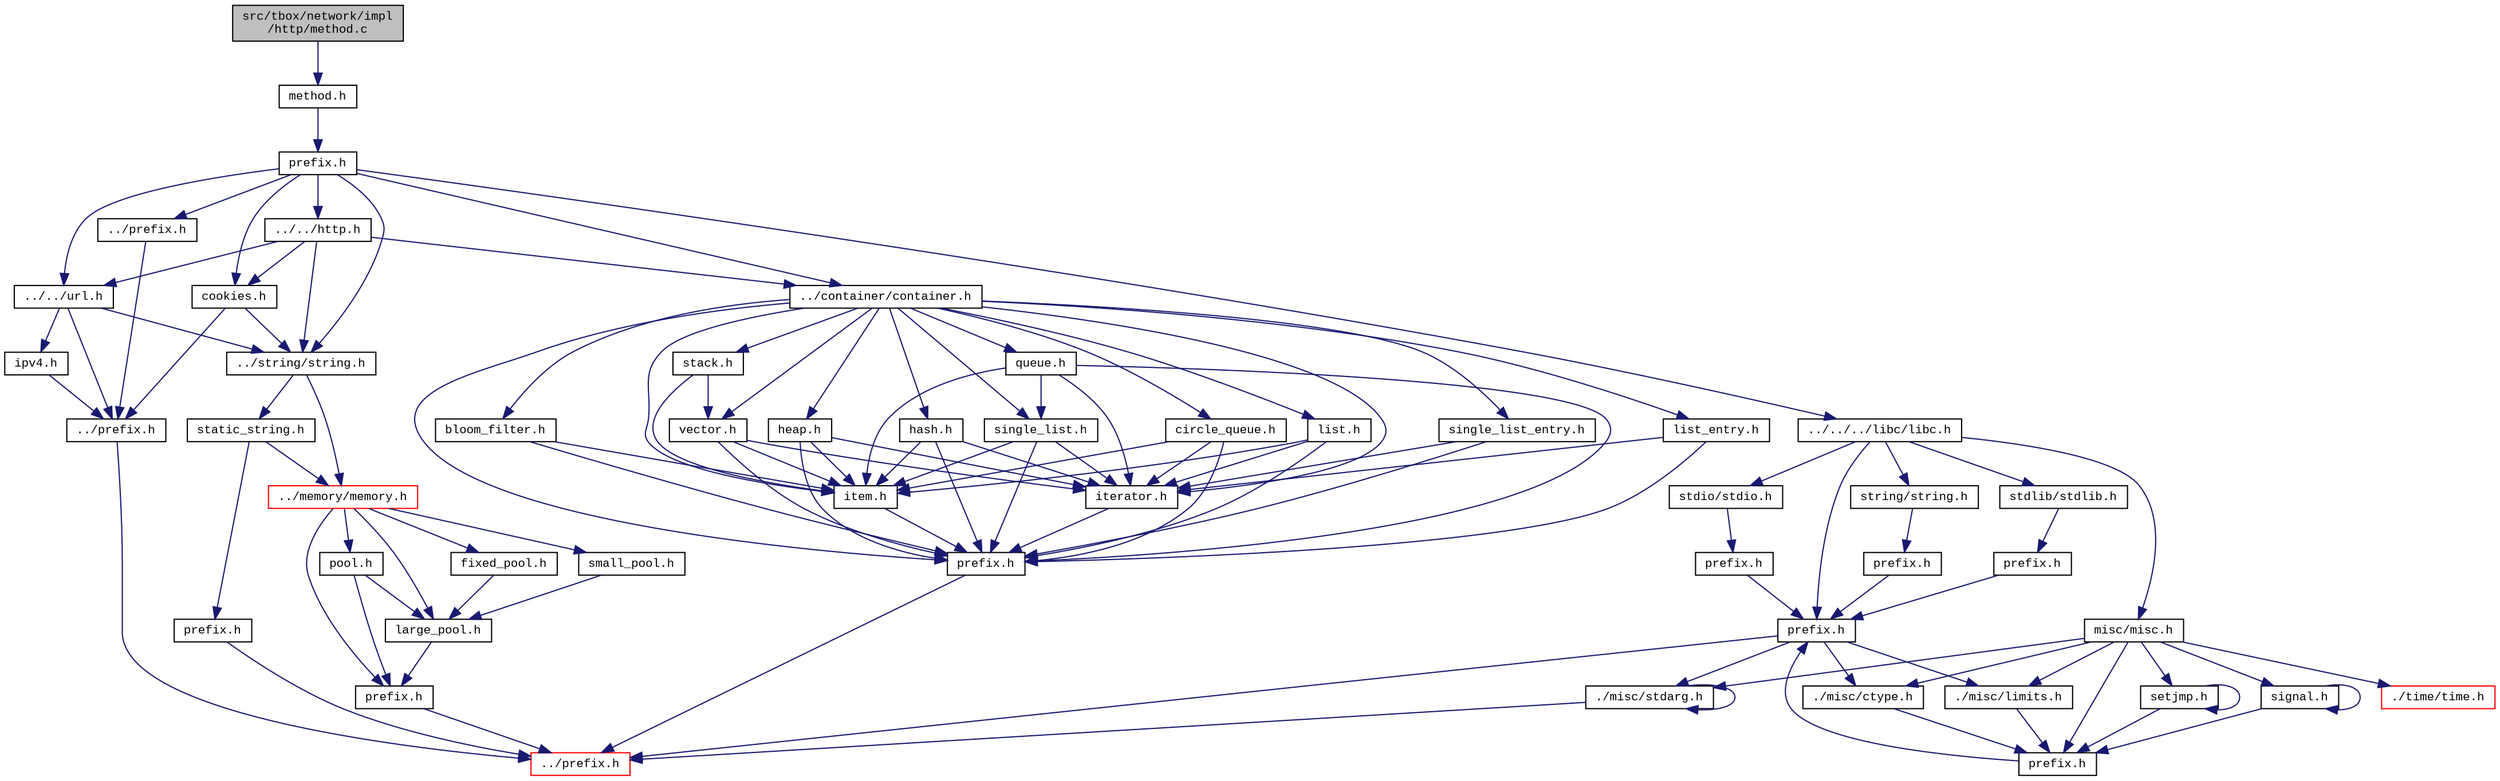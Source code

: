 digraph "src/tbox/network/impl/http/method.c"
{
  edge [fontname="CourierNew",fontsize="10",labelfontname="CourierNew",labelfontsize="10"];
  node [fontname="CourierNew",fontsize="10",shape=record];
  Node1 [label="src/tbox/network/impl\l/http/method.c",height=0.2,width=0.4,color="black", fillcolor="grey75", style="filled" fontcolor="black"];
  Node1 -> Node2 [color="midnightblue",fontsize="10",style="solid",fontname="CourierNew"];
  Node2 [label="method.h",height=0.2,width=0.4,color="black", fillcolor="white", style="filled",URL="$db/d0a/method_8h.html"];
  Node2 -> Node3 [color="midnightblue",fontsize="10",style="solid",fontname="CourierNew"];
  Node3 [label="prefix.h",height=0.2,width=0.4,color="black", fillcolor="white", style="filled",URL="$d7/d64/network_2impl_2http_2prefix_8h_source.html"];
  Node3 -> Node4 [color="midnightblue",fontsize="10",style="solid",fontname="CourierNew"];
  Node4 [label="../prefix.h",height=0.2,width=0.4,color="black", fillcolor="white", style="filled",URL="$d3/d98/network_2impl_2prefix_8h_source.html"];
  Node4 -> Node5 [color="midnightblue",fontsize="10",style="solid",fontname="CourierNew"];
  Node5 [label="../prefix.h",height=0.2,width=0.4,color="black", fillcolor="white", style="filled",URL="$d2/df3/network_2prefix_8h_source.html"];
  Node5 -> Node6 [color="midnightblue",fontsize="10",style="solid",fontname="CourierNew"];
  Node6 [label="../prefix.h",height=0.2,width=0.4,color="red", fillcolor="white", style="filled",URL="$df/d5c/prefix_8h_source.html"];
  Node3 -> Node7 [color="midnightblue",fontsize="10",style="solid",fontname="CourierNew"];
  Node7 [label="../../url.h",height=0.2,width=0.4,color="black", fillcolor="white", style="filled",URL="$d9/d0e/network_2url_8h_source.html"];
  Node7 -> Node5 [color="midnightblue",fontsize="10",style="solid",fontname="CourierNew"];
  Node7 -> Node8 [color="midnightblue",fontsize="10",style="solid",fontname="CourierNew"];
  Node8 [label="ipv4.h",height=0.2,width=0.4,color="black", fillcolor="white", style="filled",URL="$d7/d19/ipv4_8h.html"];
  Node8 -> Node5 [color="midnightblue",fontsize="10",style="solid",fontname="CourierNew"];
  Node7 -> Node9 [color="midnightblue",fontsize="10",style="solid",fontname="CourierNew"];
  Node9 [label="../string/string.h",height=0.2,width=0.4,color="black", fillcolor="white", style="filled",URL="$d8/d2b/string_2string_8h_source.html"];
  Node9 -> Node10 [color="midnightblue",fontsize="10",style="solid",fontname="CourierNew"];
  Node10 [label="static_string.h",height=0.2,width=0.4,color="black", fillcolor="white", style="filled",URL="$df/dcf/static__string_8h.html"];
  Node10 -> Node11 [color="midnightblue",fontsize="10",style="solid",fontname="CourierNew"];
  Node11 [label="prefix.h",height=0.2,width=0.4,color="black", fillcolor="white", style="filled",URL="$d9/da1/string_2prefix_8h_source.html"];
  Node11 -> Node6 [color="midnightblue",fontsize="10",style="solid",fontname="CourierNew"];
  Node10 -> Node12 [color="midnightblue",fontsize="10",style="solid",fontname="CourierNew"];
  Node12 [label="../memory/memory.h",height=0.2,width=0.4,color="red", fillcolor="white", style="filled",URL="$dd/d7b/memory_2memory_8h_source.html"];
  Node12 -> Node13 [color="midnightblue",fontsize="10",style="solid",fontname="CourierNew"];
  Node13 [label="prefix.h",height=0.2,width=0.4,color="black", fillcolor="white", style="filled",URL="$d0/dad/memory_2prefix_8h_source.html"];
  Node13 -> Node6 [color="midnightblue",fontsize="10",style="solid",fontname="CourierNew"];
  Node12 -> Node14 [color="midnightblue",fontsize="10",style="solid",fontname="CourierNew"];
  Node14 [label="pool.h",height=0.2,width=0.4,color="black", fillcolor="white", style="filled",URL="$db/db7/pool_8h.html"];
  Node14 -> Node13 [color="midnightblue",fontsize="10",style="solid",fontname="CourierNew"];
  Node14 -> Node15 [color="midnightblue",fontsize="10",style="solid",fontname="CourierNew"];
  Node15 [label="large_pool.h",height=0.2,width=0.4,color="black", fillcolor="white", style="filled",URL="$db/d2d/large__pool_8h.html"];
  Node15 -> Node13 [color="midnightblue",fontsize="10",style="solid",fontname="CourierNew"];
  Node12 -> Node16 [color="midnightblue",fontsize="10",style="solid",fontname="CourierNew"];
  Node16 [label="fixed_pool.h",height=0.2,width=0.4,color="black", fillcolor="white", style="filled",URL="$dd/dd0/fixed__pool_8h.html"];
  Node16 -> Node15 [color="midnightblue",fontsize="10",style="solid",fontname="CourierNew"];
  Node12 -> Node15 [color="midnightblue",fontsize="10",style="solid",fontname="CourierNew"];
  Node12 -> Node17 [color="midnightblue",fontsize="10",style="solid",fontname="CourierNew"];
  Node17 [label="small_pool.h",height=0.2,width=0.4,color="black", fillcolor="white", style="filled",URL="$d1/d34/small__pool_8h.html"];
  Node17 -> Node15 [color="midnightblue",fontsize="10",style="solid",fontname="CourierNew"];
  Node9 -> Node12 [color="midnightblue",fontsize="10",style="solid",fontname="CourierNew"];
  Node3 -> Node18 [color="midnightblue",fontsize="10",style="solid",fontname="CourierNew"];
  Node18 [label="../../http.h",height=0.2,width=0.4,color="black", fillcolor="white", style="filled",URL="$d0/ded/network_2http_8h_source.html"];
  Node18 -> Node19 [color="midnightblue",fontsize="10",style="solid",fontname="CourierNew"];
  Node19 [label="cookies.h",height=0.2,width=0.4,color="black", fillcolor="white", style="filled",URL="$da/dea/cookies_8h.html"];
  Node19 -> Node5 [color="midnightblue",fontsize="10",style="solid",fontname="CourierNew"];
  Node19 -> Node9 [color="midnightblue",fontsize="10",style="solid",fontname="CourierNew"];
  Node18 -> Node7 [color="midnightblue",fontsize="10",style="solid",fontname="CourierNew"];
  Node18 -> Node9 [color="midnightblue",fontsize="10",style="solid",fontname="CourierNew"];
  Node18 -> Node20 [color="midnightblue",fontsize="10",style="solid",fontname="CourierNew"];
  Node20 [label="../container/container.h",height=0.2,width=0.4,color="black", fillcolor="white", style="filled",URL="$d4/ddd/container_8h.html"];
  Node20 -> Node21 [color="midnightblue",fontsize="10",style="solid",fontname="CourierNew"];
  Node21 [label="prefix.h",height=0.2,width=0.4,color="black", fillcolor="white", style="filled",URL="$d9/d38/container_2prefix_8h_source.html"];
  Node21 -> Node6 [color="midnightblue",fontsize="10",style="solid",fontname="CourierNew"];
  Node20 -> Node22 [color="midnightblue",fontsize="10",style="solid",fontname="CourierNew"];
  Node22 [label="item.h",height=0.2,width=0.4,color="black", fillcolor="white", style="filled",URL="$df/d1f/item_8h.html"];
  Node22 -> Node21 [color="midnightblue",fontsize="10",style="solid",fontname="CourierNew"];
  Node20 -> Node23 [color="midnightblue",fontsize="10",style="solid",fontname="CourierNew"];
  Node23 [label="iterator.h",height=0.2,width=0.4,color="black", fillcolor="white", style="filled",URL="$df/d22/iterator_8h.html"];
  Node23 -> Node21 [color="midnightblue",fontsize="10",style="solid",fontname="CourierNew"];
  Node20 -> Node24 [color="midnightblue",fontsize="10",style="solid",fontname="CourierNew"];
  Node24 [label="heap.h",height=0.2,width=0.4,color="black", fillcolor="white", style="filled",URL="$da/ddb/heap_8h.html"];
  Node24 -> Node21 [color="midnightblue",fontsize="10",style="solid",fontname="CourierNew"];
  Node24 -> Node22 [color="midnightblue",fontsize="10",style="solid",fontname="CourierNew"];
  Node24 -> Node23 [color="midnightblue",fontsize="10",style="solid",fontname="CourierNew"];
  Node20 -> Node25 [color="midnightblue",fontsize="10",style="solid",fontname="CourierNew"];
  Node25 [label="hash.h",height=0.2,width=0.4,color="black", fillcolor="white", style="filled",URL="$db/dfb/hash_8h_source.html"];
  Node25 -> Node21 [color="midnightblue",fontsize="10",style="solid",fontname="CourierNew"];
  Node25 -> Node22 [color="midnightblue",fontsize="10",style="solid",fontname="CourierNew"];
  Node25 -> Node23 [color="midnightblue",fontsize="10",style="solid",fontname="CourierNew"];
  Node20 -> Node26 [color="midnightblue",fontsize="10",style="solid",fontname="CourierNew"];
  Node26 [label="stack.h",height=0.2,width=0.4,color="black", fillcolor="white", style="filled",URL="$d7/de0/stack_8h.html"];
  Node26 -> Node27 [color="midnightblue",fontsize="10",style="solid",fontname="CourierNew"];
  Node27 [label="vector.h",height=0.2,width=0.4,color="black", fillcolor="white", style="filled",URL="$d6/d68/vector_8h.html"];
  Node27 -> Node21 [color="midnightblue",fontsize="10",style="solid",fontname="CourierNew"];
  Node27 -> Node22 [color="midnightblue",fontsize="10",style="solid",fontname="CourierNew"];
  Node27 -> Node23 [color="midnightblue",fontsize="10",style="solid",fontname="CourierNew"];
  Node26 -> Node22 [color="midnightblue",fontsize="10",style="solid",fontname="CourierNew"];
  Node20 -> Node27 [color="midnightblue",fontsize="10",style="solid",fontname="CourierNew"];
  Node20 -> Node28 [color="midnightblue",fontsize="10",style="solid",fontname="CourierNew"];
  Node28 [label="queue.h",height=0.2,width=0.4,color="black", fillcolor="white", style="filled",URL="$d8/d38/queue_8h.html"];
  Node28 -> Node21 [color="midnightblue",fontsize="10",style="solid",fontname="CourierNew"];
  Node28 -> Node22 [color="midnightblue",fontsize="10",style="solid",fontname="CourierNew"];
  Node28 -> Node23 [color="midnightblue",fontsize="10",style="solid",fontname="CourierNew"];
  Node28 -> Node29 [color="midnightblue",fontsize="10",style="solid",fontname="CourierNew"];
  Node29 [label="single_list.h",height=0.2,width=0.4,color="black", fillcolor="white", style="filled",URL="$de/d05/single__list_8h.html"];
  Node29 -> Node21 [color="midnightblue",fontsize="10",style="solid",fontname="CourierNew"];
  Node29 -> Node22 [color="midnightblue",fontsize="10",style="solid",fontname="CourierNew"];
  Node29 -> Node23 [color="midnightblue",fontsize="10",style="solid",fontname="CourierNew"];
  Node20 -> Node30 [color="midnightblue",fontsize="10",style="solid",fontname="CourierNew"];
  Node30 [label="circle_queue.h",height=0.2,width=0.4,color="black", fillcolor="white", style="filled",URL="$da/df3/circle__queue_8h_source.html"];
  Node30 -> Node21 [color="midnightblue",fontsize="10",style="solid",fontname="CourierNew"];
  Node30 -> Node22 [color="midnightblue",fontsize="10",style="solid",fontname="CourierNew"];
  Node30 -> Node23 [color="midnightblue",fontsize="10",style="solid",fontname="CourierNew"];
  Node20 -> Node31 [color="midnightblue",fontsize="10",style="solid",fontname="CourierNew"];
  Node31 [label="list.h",height=0.2,width=0.4,color="black", fillcolor="white", style="filled",URL="$da/d23/list_8h.html"];
  Node31 -> Node21 [color="midnightblue",fontsize="10",style="solid",fontname="CourierNew"];
  Node31 -> Node22 [color="midnightblue",fontsize="10",style="solid",fontname="CourierNew"];
  Node31 -> Node23 [color="midnightblue",fontsize="10",style="solid",fontname="CourierNew"];
  Node20 -> Node32 [color="midnightblue",fontsize="10",style="solid",fontname="CourierNew"];
  Node32 [label="list_entry.h",height=0.2,width=0.4,color="black", fillcolor="white", style="filled",URL="$d6/d60/list__entry_8h.html"];
  Node32 -> Node21 [color="midnightblue",fontsize="10",style="solid",fontname="CourierNew"];
  Node32 -> Node23 [color="midnightblue",fontsize="10",style="solid",fontname="CourierNew"];
  Node20 -> Node29 [color="midnightblue",fontsize="10",style="solid",fontname="CourierNew"];
  Node20 -> Node33 [color="midnightblue",fontsize="10",style="solid",fontname="CourierNew"];
  Node33 [label="single_list_entry.h",height=0.2,width=0.4,color="black", fillcolor="white", style="filled",URL="$d0/d87/single__list__entry_8h.html"];
  Node33 -> Node21 [color="midnightblue",fontsize="10",style="solid",fontname="CourierNew"];
  Node33 -> Node23 [color="midnightblue",fontsize="10",style="solid",fontname="CourierNew"];
  Node20 -> Node34 [color="midnightblue",fontsize="10",style="solid",fontname="CourierNew"];
  Node34 [label="bloom_filter.h",height=0.2,width=0.4,color="black", fillcolor="white", style="filled",URL="$de/d2c/bloom__filter_8h.html"];
  Node34 -> Node21 [color="midnightblue",fontsize="10",style="solid",fontname="CourierNew"];
  Node34 -> Node22 [color="midnightblue",fontsize="10",style="solid",fontname="CourierNew"];
  Node3 -> Node19 [color="midnightblue",fontsize="10",style="solid",fontname="CourierNew"];
  Node3 -> Node35 [color="midnightblue",fontsize="10",style="solid",fontname="CourierNew"];
  Node35 [label="../../../libc/libc.h",height=0.2,width=0.4,color="black", fillcolor="white", style="filled",URL="$db/dc8/libc_8h.html"];
  Node35 -> Node36 [color="midnightblue",fontsize="10",style="solid",fontname="CourierNew"];
  Node36 [label="prefix.h",height=0.2,width=0.4,color="black", fillcolor="white", style="filled",URL="$d4/df0/libc_2prefix_8h_source.html"];
  Node36 -> Node6 [color="midnightblue",fontsize="10",style="solid",fontname="CourierNew"];
  Node36 -> Node37 [color="midnightblue",fontsize="10",style="solid",fontname="CourierNew"];
  Node37 [label="./misc/ctype.h",height=0.2,width=0.4,color="black", fillcolor="white", style="filled",URL="$d7/d0d/ctype_8h.html"];
  Node37 -> Node38 [color="midnightblue",fontsize="10",style="solid",fontname="CourierNew"];
  Node38 [label="prefix.h",height=0.2,width=0.4,color="black", fillcolor="white", style="filled",URL="$d4/d8c/libc_2misc_2prefix_8h_source.html"];
  Node38 -> Node36 [color="midnightblue",fontsize="10",style="solid",fontname="CourierNew"];
  Node36 -> Node39 [color="midnightblue",fontsize="10",style="solid",fontname="CourierNew"];
  Node39 [label="./misc/limits.h",height=0.2,width=0.4,color="black", fillcolor="white", style="filled",URL="$d8/dab/libc_2misc_2limits_8h_source.html"];
  Node39 -> Node38 [color="midnightblue",fontsize="10",style="solid",fontname="CourierNew"];
  Node36 -> Node40 [color="midnightblue",fontsize="10",style="solid",fontname="CourierNew"];
  Node40 [label="./misc/stdarg.h",height=0.2,width=0.4,color="black", fillcolor="white", style="filled",URL="$d1/d2d/stdarg_8h.html"];
  Node40 -> Node6 [color="midnightblue",fontsize="10",style="solid",fontname="CourierNew"];
  Node40 -> Node40 [color="midnightblue",fontsize="10",style="solid",fontname="CourierNew"];
  Node35 -> Node41 [color="midnightblue",fontsize="10",style="solid",fontname="CourierNew"];
  Node41 [label="misc/misc.h",height=0.2,width=0.4,color="black", fillcolor="white", style="filled",URL="$d4/d08/misc_8h.html"];
  Node41 -> Node38 [color="midnightblue",fontsize="10",style="solid",fontname="CourierNew"];
  Node41 -> Node37 [color="midnightblue",fontsize="10",style="solid",fontname="CourierNew"];
  Node41 -> Node40 [color="midnightblue",fontsize="10",style="solid",fontname="CourierNew"];
  Node41 -> Node42 [color="midnightblue",fontsize="10",style="solid",fontname="CourierNew"];
  Node42 [label="setjmp.h",height=0.2,width=0.4,color="black", fillcolor="white", style="filled",URL="$dd/df8/setjmp_8h.html"];
  Node42 -> Node38 [color="midnightblue",fontsize="10",style="solid",fontname="CourierNew"];
  Node42 -> Node42 [color="midnightblue",fontsize="10",style="solid",fontname="CourierNew"];
  Node41 -> Node43 [color="midnightblue",fontsize="10",style="solid",fontname="CourierNew"];
  Node43 [label="signal.h",height=0.2,width=0.4,color="black", fillcolor="white", style="filled",URL="$d8/d39/signal_8h.html"];
  Node43 -> Node38 [color="midnightblue",fontsize="10",style="solid",fontname="CourierNew"];
  Node43 -> Node43 [color="midnightblue",fontsize="10",style="solid",fontname="CourierNew"];
  Node41 -> Node39 [color="midnightblue",fontsize="10",style="solid",fontname="CourierNew"];
  Node41 -> Node44 [color="midnightblue",fontsize="10",style="solid",fontname="CourierNew"];
  Node44 [label="./time/time.h",height=0.2,width=0.4,color="red", fillcolor="white", style="filled",URL="$de/d4b/libc_2misc_2time_2time_8h_source.html"];
  Node35 -> Node45 [color="midnightblue",fontsize="10",style="solid",fontname="CourierNew"];
  Node45 [label="stdio/stdio.h",height=0.2,width=0.4,color="black", fillcolor="white", style="filled",URL="$d6/dd1/stdio_8h.html"];
  Node45 -> Node46 [color="midnightblue",fontsize="10",style="solid",fontname="CourierNew"];
  Node46 [label="prefix.h",height=0.2,width=0.4,color="black", fillcolor="white", style="filled",URL="$d3/de9/libc_2stdio_2prefix_8h_source.html"];
  Node46 -> Node36 [color="midnightblue",fontsize="10",style="solid",fontname="CourierNew"];
  Node35 -> Node47 [color="midnightblue",fontsize="10",style="solid",fontname="CourierNew"];
  Node47 [label="stdlib/stdlib.h",height=0.2,width=0.4,color="black", fillcolor="white", style="filled",URL="$dc/d9c/stdlib_8h.html"];
  Node47 -> Node48 [color="midnightblue",fontsize="10",style="solid",fontname="CourierNew"];
  Node48 [label="prefix.h",height=0.2,width=0.4,color="black", fillcolor="white", style="filled",URL="$da/de8/libc_2stdlib_2prefix_8h_source.html"];
  Node48 -> Node36 [color="midnightblue",fontsize="10",style="solid",fontname="CourierNew"];
  Node35 -> Node49 [color="midnightblue",fontsize="10",style="solid",fontname="CourierNew"];
  Node49 [label="string/string.h",height=0.2,width=0.4,color="black", fillcolor="white", style="filled",URL="$da/d52/libc_2string_2string_8h_source.html"];
  Node49 -> Node50 [color="midnightblue",fontsize="10",style="solid",fontname="CourierNew"];
  Node50 [label="prefix.h",height=0.2,width=0.4,color="black", fillcolor="white", style="filled",URL="$d3/d83/libc_2string_2prefix_8h_source.html"];
  Node50 -> Node36 [color="midnightblue",fontsize="10",style="solid",fontname="CourierNew"];
  Node3 -> Node9 [color="midnightblue",fontsize="10",style="solid",fontname="CourierNew"];
  Node3 -> Node20 [color="midnightblue",fontsize="10",style="solid",fontname="CourierNew"];
}
